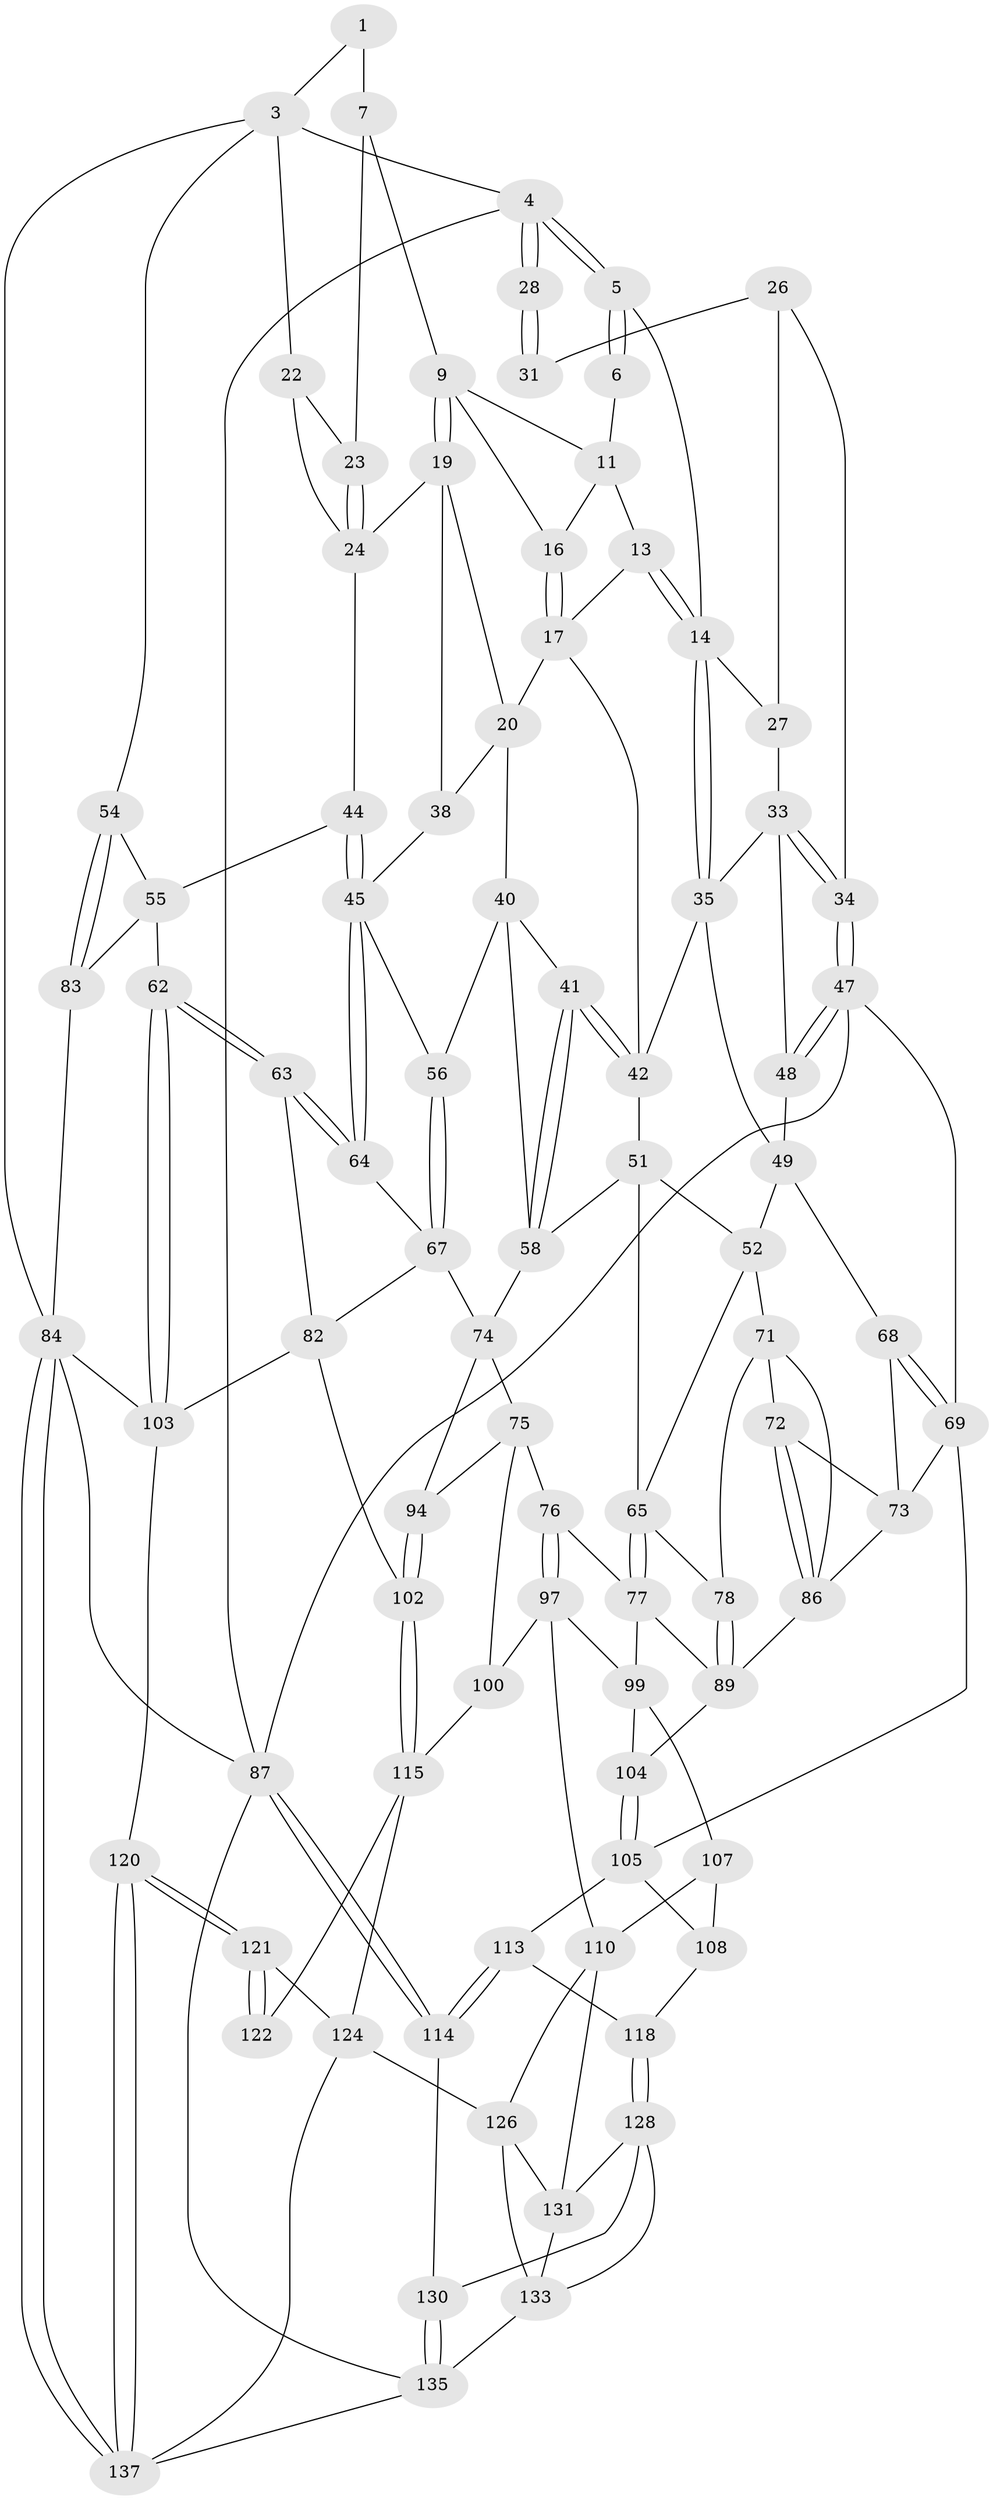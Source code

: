 // original degree distribution, {3: 0.028985507246376812, 6: 0.2536231884057971, 4: 0.2391304347826087, 5: 0.4782608695652174}
// Generated by graph-tools (version 1.1) at 2025/42/03/06/25 10:42:35]
// undirected, 86 vertices, 188 edges
graph export_dot {
graph [start="1"]
  node [color=gray90,style=filled];
  1 [pos="+0.5516493895022786+0",super="+2"];
  3 [pos="+1+0",super="+21"];
  4 [pos="+0+0"];
  5 [pos="+0.2743010715961282+0"];
  6 [pos="+0.5120308864230592+0"];
  7 [pos="+0.7221754353113369+0.06534851889684345",super="+8"];
  9 [pos="+0.6336708804962152+0.11877742359658704",super="+10"];
  11 [pos="+0.5256110600236471+0",super="+12"];
  13 [pos="+0.428977162353974+0.11443351666256339"];
  14 [pos="+0.2850837837204333+0.1688740450712649",super="+15"];
  16 [pos="+0.4940760395743516+0.12043592330579153"];
  17 [pos="+0.541861175183254+0.20339581096987525",super="+18"];
  19 [pos="+0.6306129707158302+0.13078733444887447",super="+25"];
  20 [pos="+0.5524832106001895+0.20149215650611138",super="+39"];
  22 [pos="+0.9124597560696287+0.11996641724292076"];
  23 [pos="+0.7796682611153074+0.12920924594131117"];
  24 [pos="+0.7365014918425752+0.23582717626182018",super="+32"];
  26 [pos="+0.13470255842112924+0.1131282831699085",super="+30"];
  27 [pos="+0.17781630350603253+0.12247457723326245"];
  28 [pos="+0+0",super="+29"];
  31 [pos="+0+0.16836249867555167"];
  33 [pos="+0.12757433466112686+0.18660542179726575",super="+37"];
  34 [pos="+0+0.24911426697144992"];
  35 [pos="+0.29335239121108736+0.18816358325312788",super="+36"];
  38 [pos="+0.6525788823917937+0.3186415006830383"];
  40 [pos="+0.613752216427706+0.33898813719604587",super="+57"];
  41 [pos="+0.5152260849764377+0.36470354311290853"];
  42 [pos="+0.45363641831439866+0.26657666705421246",super="+43"];
  44 [pos="+0.849899930096436+0.3586072907278746"];
  45 [pos="+0.8096638636572747+0.3931629136536477",super="+46"];
  47 [pos="+0+0.3243749844016816",super="+70"];
  48 [pos="+0+0.3319990676802477"];
  49 [pos="+0.16916182936030996+0.39564668255340546",super="+50"];
  51 [pos="+0.30521062897974754+0.31781879588170564",super="+59"];
  52 [pos="+0.2776608594556399+0.359867848055965",super="+53"];
  54 [pos="+1+0.2259309881322834"];
  55 [pos="+0.8691939733797195+0.36300468460601304",super="+61"];
  56 [pos="+0.6521612942834117+0.4509076521130924"];
  58 [pos="+0.5130744977662284+0.37374461909012946",super="+60"];
  62 [pos="+1+0.6022837513437933"];
  63 [pos="+0.857042321044557+0.5555889811500263"];
  64 [pos="+0.794660621158818+0.4388428524518858"];
  65 [pos="+0.44368595064390276+0.5228991590139328",super="+66"];
  67 [pos="+0.7489524009668572+0.4723802210205603",super="+80"];
  68 [pos="+0.04549835893520269+0.5464749177063428"];
  69 [pos="+0+0.5961522194769574",super="+96"];
  71 [pos="+0.2025611836937914+0.47674003211257626",super="+79"];
  72 [pos="+0.1838100908974993+0.513454094852231"];
  73 [pos="+0.08365174956980702+0.5491754043350042",super="+93"];
  74 [pos="+0.5932270720623822+0.501729682533041",super="+81"];
  75 [pos="+0.515465868995848+0.5456940701290137",super="+95"];
  76 [pos="+0.4913545681117218+0.5485036435288754"];
  77 [pos="+0.44626587824084923+0.5275260293534573",super="+92"];
  78 [pos="+0.2849043015615736+0.5442403439338268"];
  82 [pos="+0.8060935288846229+0.592538046633555",super="+101"];
  83 [pos="+1+0.6045361571275132"];
  84 [pos="+1+1",super="+85"];
  86 [pos="+0.19794850425450647+0.5803370794467841",super="+91"];
  87 [pos="+0+0.6764164717234695",super="+88"];
  89 [pos="+0.30493847919061895+0.6079145858018531",super="+90"];
  94 [pos="+0.6649395874858821+0.6622311356730878"];
  97 [pos="+0.49245433502891944+0.7465403222435563",super="+98"];
  99 [pos="+0.35181168031812543+0.6761888336246679",super="+106"];
  100 [pos="+0.5407381557848526+0.7551978300538456"];
  102 [pos="+0.7670987427799225+0.7327987625448739"];
  103 [pos="+0.8564233251207336+0.7441333275462733",super="+119"];
  104 [pos="+0.19932437064180814+0.6333702430993023"];
  105 [pos="+0.17319695463838122+0.6852211119870165",super="+109"];
  107 [pos="+0.24211869645730136+0.700685509597748",super="+112"];
  108 [pos="+0.17467824420114472+0.6997060641865094",super="+117"];
  110 [pos="+0.3692915970403444+0.8068951386577923",super="+111"];
  113 [pos="+0.0893651329647492+0.7676895812316615"];
  114 [pos="+0+0.7306685667108298"];
  115 [pos="+0.7449227744875176+0.7716847585682584",super="+116"];
  118 [pos="+0.14213317292458014+0.831727982509522"];
  120 [pos="+0.8137043774718775+1"];
  121 [pos="+0.8049889433758209+1",super="+123"];
  122 [pos="+0.7478785645330683+0.8201715765935045"];
  124 [pos="+0.6030963063677698+0.8620376402355879",super="+125"];
  126 [pos="+0.3994464740433805+0.9929276206282442",super="+127"];
  128 [pos="+0.14438666681414267+0.8673824001335928",super="+129"];
  130 [pos="+0.03432087876897743+0.8843263085556305"];
  131 [pos="+0.2005883055152407+0.8933234942289181",super="+132"];
  133 [pos="+0.20817152333926503+0.9616645275769982",super="+134"];
  135 [pos="+0.04992272993468229+1",super="+136"];
  137 [pos="+0.8404205137345234+1",super="+138"];
  1 -- 7 [weight=2];
  1 -- 3;
  3 -- 4;
  3 -- 84;
  3 -- 54;
  3 -- 22;
  4 -- 5;
  4 -- 5;
  4 -- 28;
  4 -- 28;
  4 -- 87;
  5 -- 6;
  5 -- 6;
  5 -- 14;
  6 -- 11;
  7 -- 9;
  7 -- 23;
  9 -- 19;
  9 -- 19;
  9 -- 16;
  9 -- 11;
  11 -- 16;
  11 -- 13;
  13 -- 14;
  13 -- 14;
  13 -- 17;
  14 -- 35;
  14 -- 35;
  14 -- 27;
  16 -- 17;
  16 -- 17;
  17 -- 20;
  17 -- 42;
  19 -- 20;
  19 -- 24;
  19 -- 38;
  20 -- 40;
  20 -- 38;
  22 -- 23;
  22 -- 24;
  23 -- 24;
  23 -- 24;
  24 -- 44;
  26 -- 27;
  26 -- 34;
  26 -- 31;
  27 -- 33;
  28 -- 31 [weight=2];
  28 -- 31;
  33 -- 34;
  33 -- 34;
  33 -- 48;
  33 -- 35;
  34 -- 47;
  34 -- 47;
  35 -- 42;
  35 -- 49;
  38 -- 45;
  40 -- 41;
  40 -- 56;
  40 -- 58;
  41 -- 42;
  41 -- 42;
  41 -- 58;
  41 -- 58;
  42 -- 51;
  44 -- 45;
  44 -- 45;
  44 -- 55;
  45 -- 64;
  45 -- 64;
  45 -- 56;
  47 -- 48;
  47 -- 48;
  47 -- 69;
  47 -- 87;
  48 -- 49;
  49 -- 52;
  49 -- 68;
  51 -- 52;
  51 -- 65;
  51 -- 58;
  52 -- 65;
  52 -- 71;
  54 -- 55;
  54 -- 83;
  54 -- 83;
  55 -- 83;
  55 -- 62;
  56 -- 67;
  56 -- 67;
  58 -- 74;
  62 -- 63;
  62 -- 63;
  62 -- 103;
  62 -- 103;
  63 -- 64;
  63 -- 64;
  63 -- 82;
  64 -- 67;
  65 -- 77;
  65 -- 77;
  65 -- 78;
  67 -- 82;
  67 -- 74;
  68 -- 69;
  68 -- 69;
  68 -- 73;
  69 -- 105;
  69 -- 73;
  71 -- 72;
  71 -- 86;
  71 -- 78;
  72 -- 73;
  72 -- 86;
  72 -- 86;
  73 -- 86;
  74 -- 75;
  74 -- 94;
  75 -- 76;
  75 -- 100;
  75 -- 94;
  76 -- 77;
  76 -- 97;
  76 -- 97;
  77 -- 89;
  77 -- 99;
  78 -- 89;
  78 -- 89;
  82 -- 102;
  82 -- 103;
  83 -- 84;
  84 -- 137;
  84 -- 137;
  84 -- 87;
  84 -- 103;
  86 -- 89;
  87 -- 114;
  87 -- 114;
  87 -- 135;
  89 -- 104;
  94 -- 102;
  94 -- 102;
  97 -- 100;
  97 -- 99;
  97 -- 110;
  99 -- 104;
  99 -- 107;
  100 -- 115;
  102 -- 115;
  102 -- 115;
  103 -- 120;
  104 -- 105;
  104 -- 105;
  105 -- 108;
  105 -- 113;
  107 -- 108 [weight=2];
  107 -- 110;
  108 -- 118;
  110 -- 131;
  110 -- 126;
  113 -- 114;
  113 -- 114;
  113 -- 118;
  114 -- 130;
  115 -- 122;
  115 -- 124;
  118 -- 128;
  118 -- 128;
  120 -- 121;
  120 -- 121;
  120 -- 137;
  120 -- 137;
  121 -- 122 [weight=2];
  121 -- 122;
  121 -- 124;
  124 -- 137;
  124 -- 126;
  126 -- 133;
  126 -- 131;
  128 -- 131;
  128 -- 130;
  128 -- 133;
  130 -- 135;
  130 -- 135;
  131 -- 133;
  133 -- 135;
  135 -- 137;
}
